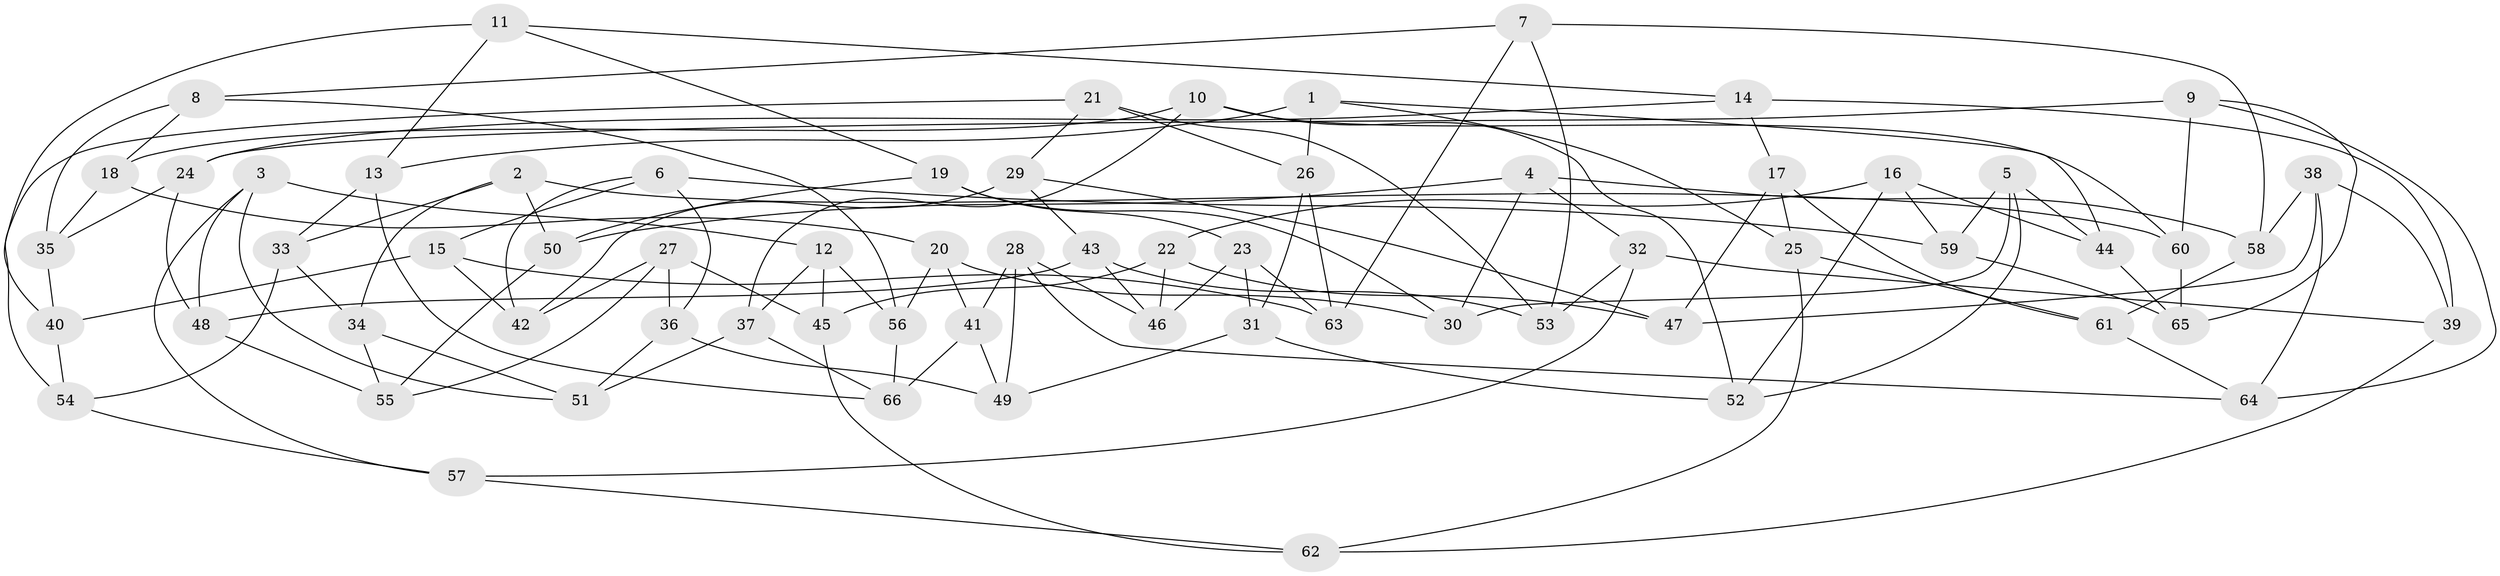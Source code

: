 // Generated by graph-tools (version 1.1) at 2025/38/03/09/25 02:38:04]
// undirected, 66 vertices, 132 edges
graph export_dot {
graph [start="1"]
  node [color=gray90,style=filled];
  1;
  2;
  3;
  4;
  5;
  6;
  7;
  8;
  9;
  10;
  11;
  12;
  13;
  14;
  15;
  16;
  17;
  18;
  19;
  20;
  21;
  22;
  23;
  24;
  25;
  26;
  27;
  28;
  29;
  30;
  31;
  32;
  33;
  34;
  35;
  36;
  37;
  38;
  39;
  40;
  41;
  42;
  43;
  44;
  45;
  46;
  47;
  48;
  49;
  50;
  51;
  52;
  53;
  54;
  55;
  56;
  57;
  58;
  59;
  60;
  61;
  62;
  63;
  64;
  65;
  66;
  1 -- 25;
  1 -- 13;
  1 -- 44;
  1 -- 26;
  2 -- 33;
  2 -- 60;
  2 -- 34;
  2 -- 50;
  3 -- 51;
  3 -- 12;
  3 -- 48;
  3 -- 57;
  4 -- 58;
  4 -- 32;
  4 -- 50;
  4 -- 30;
  5 -- 30;
  5 -- 52;
  5 -- 59;
  5 -- 44;
  6 -- 42;
  6 -- 59;
  6 -- 15;
  6 -- 36;
  7 -- 63;
  7 -- 8;
  7 -- 58;
  7 -- 53;
  8 -- 56;
  8 -- 35;
  8 -- 18;
  9 -- 64;
  9 -- 24;
  9 -- 65;
  9 -- 60;
  10 -- 37;
  10 -- 52;
  10 -- 18;
  10 -- 60;
  11 -- 19;
  11 -- 40;
  11 -- 14;
  11 -- 13;
  12 -- 56;
  12 -- 37;
  12 -- 45;
  13 -- 33;
  13 -- 66;
  14 -- 39;
  14 -- 17;
  14 -- 24;
  15 -- 42;
  15 -- 40;
  15 -- 63;
  16 -- 52;
  16 -- 44;
  16 -- 59;
  16 -- 22;
  17 -- 61;
  17 -- 25;
  17 -- 47;
  18 -- 35;
  18 -- 20;
  19 -- 30;
  19 -- 23;
  19 -- 50;
  20 -- 30;
  20 -- 41;
  20 -- 56;
  21 -- 54;
  21 -- 53;
  21 -- 26;
  21 -- 29;
  22 -- 47;
  22 -- 45;
  22 -- 46;
  23 -- 46;
  23 -- 31;
  23 -- 63;
  24 -- 35;
  24 -- 48;
  25 -- 62;
  25 -- 61;
  26 -- 63;
  26 -- 31;
  27 -- 55;
  27 -- 36;
  27 -- 45;
  27 -- 42;
  28 -- 64;
  28 -- 46;
  28 -- 49;
  28 -- 41;
  29 -- 43;
  29 -- 47;
  29 -- 42;
  31 -- 52;
  31 -- 49;
  32 -- 53;
  32 -- 39;
  32 -- 57;
  33 -- 34;
  33 -- 54;
  34 -- 55;
  34 -- 51;
  35 -- 40;
  36 -- 49;
  36 -- 51;
  37 -- 51;
  37 -- 66;
  38 -- 39;
  38 -- 58;
  38 -- 47;
  38 -- 64;
  39 -- 62;
  40 -- 54;
  41 -- 66;
  41 -- 49;
  43 -- 46;
  43 -- 53;
  43 -- 48;
  44 -- 65;
  45 -- 62;
  48 -- 55;
  50 -- 55;
  54 -- 57;
  56 -- 66;
  57 -- 62;
  58 -- 61;
  59 -- 65;
  60 -- 65;
  61 -- 64;
}

